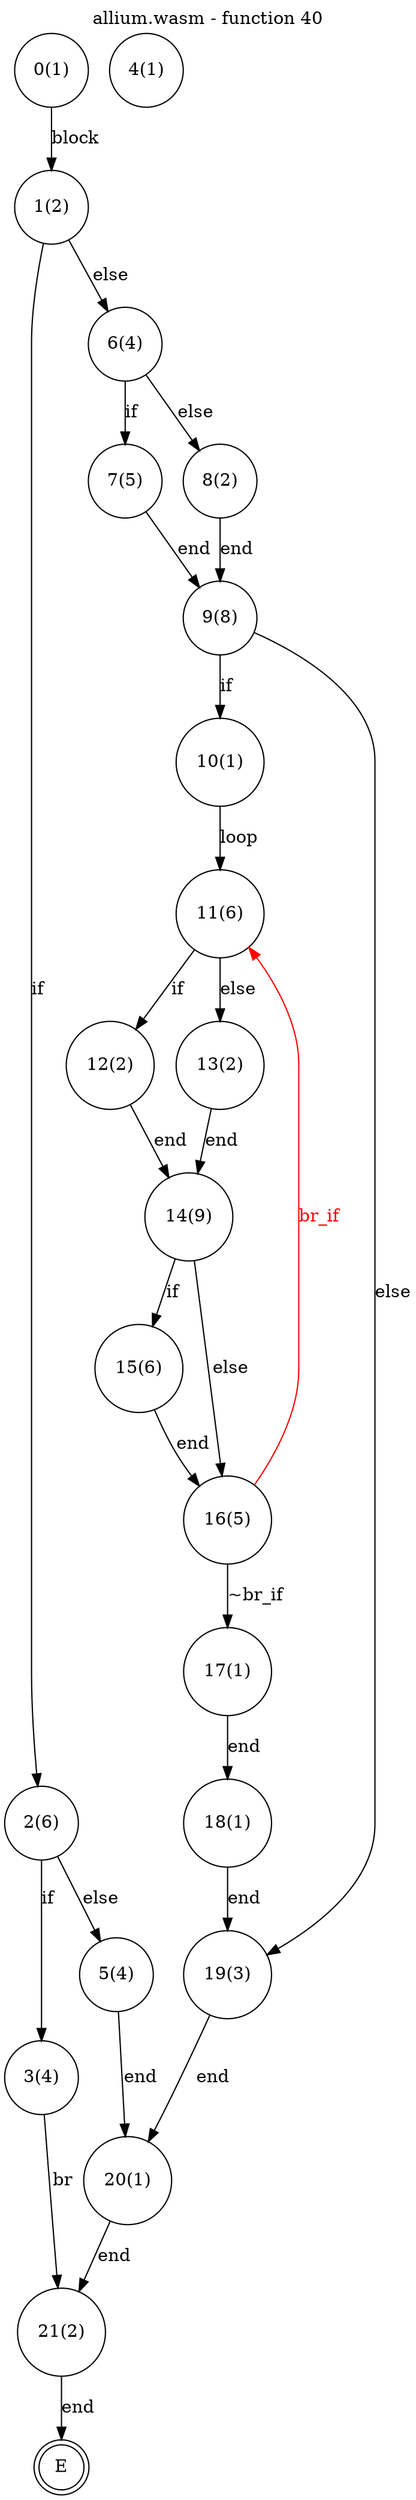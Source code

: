 digraph finite_state_machine {
    label = "allium.wasm - function 40"
    labelloc =  t
    labelfontsize = 16
    labelfontcolor = black
    labelfontname = "Helvetica"
    node [shape = doublecircle]; E ;
node [shape=circle, fontcolor=black, style="", label="0(1)"]0
node [shape=circle, fontcolor=black, style="", label="1(2)"]1
node [shape=circle, fontcolor=black, style="", label="2(6)"]2
node [shape=circle, fontcolor=black, style="", label="3(4)"]3
node [shape=circle, fontcolor=black, style="", label="4(1)"]4
node [shape=circle, fontcolor=black, style="", label="5(4)"]5
node [shape=circle, fontcolor=black, style="", label="6(4)"]6
node [shape=circle, fontcolor=black, style="", label="7(5)"]7
node [shape=circle, fontcolor=black, style="", label="8(2)"]8
node [shape=circle, fontcolor=black, style="", label="9(8)"]9
node [shape=circle, fontcolor=black, style="", label="10(1)"]10
node [shape=circle, fontcolor=black, style="", label="11(6)"]11
node [shape=circle, fontcolor=black, style="", label="12(2)"]12
node [shape=circle, fontcolor=black, style="", label="13(2)"]13
node [shape=circle, fontcolor=black, style="", label="14(9)"]14
node [shape=circle, fontcolor=black, style="", label="15(6)"]15
node [shape=circle, fontcolor=black, style="", label="16(5)"]16
node [shape=circle, fontcolor=black, style="", label="17(1)"]17
node [shape=circle, fontcolor=black, style="", label="18(1)"]18
node [shape=circle, fontcolor=black, style="", label="19(3)"]19
node [shape=circle, fontcolor=black, style="", label="20(1)"]20
node [shape=circle, fontcolor=black, style="", label="21(2)"]21
node [shape=circle, fontcolor=black, style="", label="E"]E
    0 -> 1[label="block"];
    1 -> 2[label="if"];
    1 -> 6[label="else"];
    2 -> 3[label="if"];
    2 -> 5[label="else"];
    3 -> 21[label="br"];
    5 -> 20[label="end"];
    6 -> 7[label="if"];
    6 -> 8[label="else"];
    7 -> 9[label="end"];
    8 -> 9[label="end"];
    9 -> 10[label="if"];
    9 -> 19[label="else"];
    10 -> 11[label="loop"];
    11 -> 12[label="if"];
    11 -> 13[label="else"];
    12 -> 14[label="end"];
    13 -> 14[label="end"];
    14 -> 15[label="if"];
    14 -> 16[label="else"];
    15 -> 16[label="end"];
    16 -> 17[label="~br_if"];
    16 -> 11[color="red" fontcolor="red" label="br_if"];
    17 -> 18[label="end"];
    18 -> 19[label="end"];
    19 -> 20[label="end"];
    20 -> 21[label="end"];
    21 -> E[label="end"];
}
